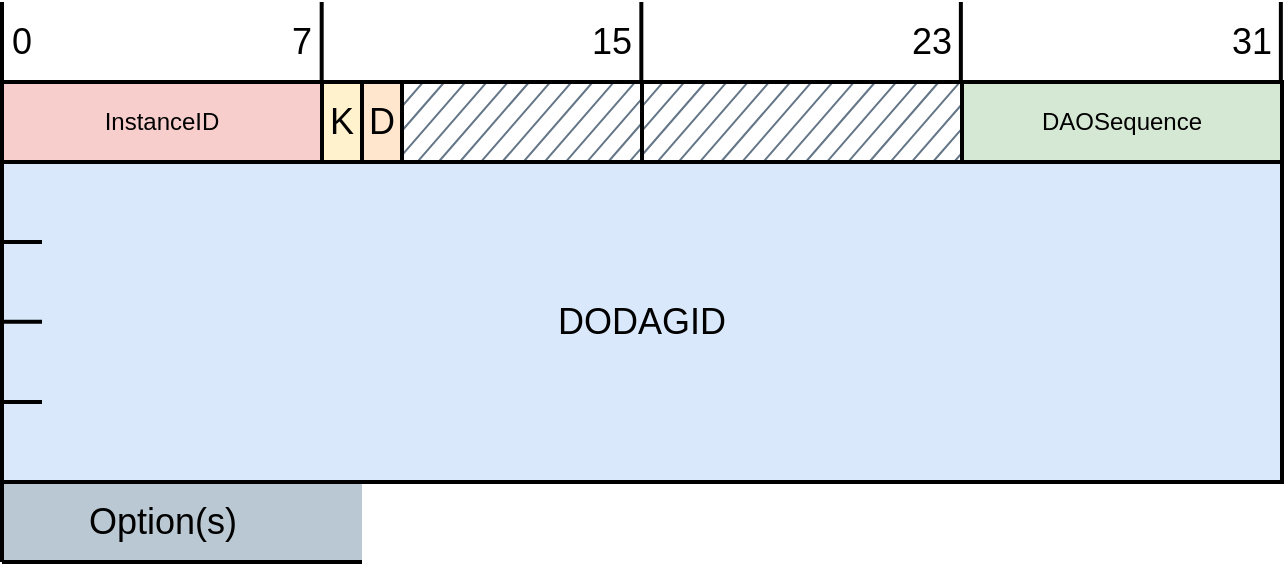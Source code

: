 <mxfile version="14.6.13" type="device"><diagram id="SKySmaGi_s5T-iEB7o5E" name="Page-1"><mxGraphModel dx="981" dy="581" grid="1" gridSize="10" guides="1" tooltips="1" connect="1" arrows="1" fold="1" page="1" pageScale="1" pageWidth="827" pageHeight="1169" math="0" shadow="0"><root><mxCell id="0"/><mxCell id="1" parent="0"/><mxCell id="dtuG5pqq0NsG24SgeucP-1" value="&lt;font style=&quot;font-size: 18px&quot;&gt;K&lt;/font&gt;" style="rounded=0;whiteSpace=wrap;html=1;fillColor=#fff2cc;strokeWidth=2;" vertex="1" parent="1"><mxGeometry x="200" y="360" width="20" height="40" as="geometry"/></mxCell><mxCell id="dtuG5pqq0NsG24SgeucP-3" value="&lt;font style=&quot;font-size: 18px&quot;&gt;D&lt;/font&gt;" style="rounded=0;whiteSpace=wrap;html=1;fillColor=#ffe6cc;strokeWidth=2;" vertex="1" parent="1"><mxGeometry x="220" y="360" width="20" height="40" as="geometry"/></mxCell><mxCell id="dtuG5pqq0NsG24SgeucP-5" value="InstanceID" style="whiteSpace=wrap;html=1;fillColor=#f8cecc;strokeWidth=2;" vertex="1" parent="1"><mxGeometry x="40" y="360" width="160" height="40" as="geometry"/></mxCell><mxCell id="dtuG5pqq0NsG24SgeucP-6" value="" style="whiteSpace=wrap;html=1;shadow=0;fontSize=18;fontColor=#ffffff;strokeWidth=2;fillColor=#647687;glass=0;sketch=1;fillWeight=-1;hachureGap=-1;jiggle=0;disableMultiStroke=0;disableMultiStrokeFill=0;fillStyle=hachure;curveFitting=0;" vertex="1" parent="1"><mxGeometry x="240" y="360" width="120" height="40" as="geometry"/></mxCell><mxCell id="dtuG5pqq0NsG24SgeucP-7" value="" style="whiteSpace=wrap;html=1;shadow=0;fontSize=18;fontColor=#ffffff;strokeWidth=2;fillColor=#647687;glass=0;sketch=1;fillWeight=-1;hachureGap=-1;jiggle=0;disableMultiStroke=0;disableMultiStrokeFill=0;fillStyle=hachure;curveFitting=0;" vertex="1" parent="1"><mxGeometry x="360" y="360" width="160" height="40" as="geometry"/></mxCell><mxCell id="dtuG5pqq0NsG24SgeucP-10" value="DAOSequence" style="whiteSpace=wrap;html=1;fillColor=#d5e8d4;strokeWidth=2;" vertex="1" parent="1"><mxGeometry x="520" y="360" width="160" height="40" as="geometry"/></mxCell><mxCell id="dtuG5pqq0NsG24SgeucP-13" value="" style="whiteSpace=wrap;html=1;fontSize=18;fillColor=#bac8d3;gradientColor=none;strokeWidth=2;strokeColor=none;" vertex="1" parent="1"><mxGeometry x="40" y="560" width="180" height="40" as="geometry"/></mxCell><mxCell id="dtuG5pqq0NsG24SgeucP-14" value="DODAGID" style="whiteSpace=wrap;html=1;fontSize=18;fillColor=#dae8fc;strokeWidth=2;" vertex="1" parent="1"><mxGeometry x="40" y="400" width="640" height="160" as="geometry"/></mxCell><mxCell id="dtuG5pqq0NsG24SgeucP-15" value="" style="endArrow=none;html=1;fontSize=18;entryX=0;entryY=1;entryDx=0;entryDy=0;strokeWidth=2;" edge="1" parent="1" target="dtuG5pqq0NsG24SgeucP-14"><mxGeometry width="50" height="50" relative="1" as="geometry"><mxPoint x="40" y="600" as="sourcePoint"/><mxPoint x="440" y="490" as="targetPoint"/></mxGeometry></mxCell><mxCell id="dtuG5pqq0NsG24SgeucP-16" value="" style="endArrow=none;html=1;fontSize=18;startArrow=none;strokeWidth=2;" edge="1" parent="1"><mxGeometry width="50" height="50" relative="1" as="geometry"><mxPoint x="200" y="600" as="sourcePoint"/><mxPoint x="200" y="600" as="targetPoint"/></mxGeometry></mxCell><mxCell id="dtuG5pqq0NsG24SgeucP-17" value="" style="endArrow=none;html=1;fontSize=18;strokeWidth=2;" edge="1" parent="1"><mxGeometry width="50" height="50" relative="1" as="geometry"><mxPoint x="40" y="600" as="sourcePoint"/><mxPoint x="40" y="600" as="targetPoint"/></mxGeometry></mxCell><mxCell id="dtuG5pqq0NsG24SgeucP-18" value="Option(s)" style="text;html=1;align=center;verticalAlign=middle;resizable=0;points=[];autosize=1;fontSize=18;strokeWidth=2;" vertex="1" parent="1"><mxGeometry x="75" y="565" width="90" height="30" as="geometry"/></mxCell><mxCell id="dtuG5pqq0NsG24SgeucP-19" value="" style="endArrow=none;html=1;fontSize=18;strokeWidth=2;" edge="1" parent="1"><mxGeometry width="50" height="50" relative="1" as="geometry"><mxPoint x="40" y="600" as="sourcePoint"/><mxPoint x="220" y="600" as="targetPoint"/></mxGeometry></mxCell><mxCell id="dtuG5pqq0NsG24SgeucP-20" value="" style="endArrow=none;html=1;exitX=0;exitY=0.25;exitDx=0;exitDy=0;entryX=1;entryY=1;entryDx=0;entryDy=0;strokeWidth=2;" edge="1" parent="1" source="dtuG5pqq0NsG24SgeucP-14"><mxGeometry width="50" height="50" relative="1" as="geometry"><mxPoint x="230" y="520" as="sourcePoint"/><mxPoint x="60" y="440" as="targetPoint"/></mxGeometry></mxCell><mxCell id="dtuG5pqq0NsG24SgeucP-21" value="" style="endArrow=none;html=1;exitX=0;exitY=0.25;exitDx=0;exitDy=0;entryX=1;entryY=1;entryDx=0;entryDy=0;strokeWidth=2;" edge="1" parent="1"><mxGeometry width="50" height="50" relative="1" as="geometry"><mxPoint x="40" y="479.93" as="sourcePoint"/><mxPoint x="60" y="479.93" as="targetPoint"/></mxGeometry></mxCell><mxCell id="dtuG5pqq0NsG24SgeucP-22" value="" style="endArrow=none;html=1;exitX=0;exitY=0.25;exitDx=0;exitDy=0;entryX=1;entryY=1;entryDx=0;entryDy=0;strokeWidth=2;" edge="1" parent="1"><mxGeometry width="50" height="50" relative="1" as="geometry"><mxPoint x="40" y="520" as="sourcePoint"/><mxPoint x="60" y="520" as="targetPoint"/></mxGeometry></mxCell><mxCell id="dtuG5pqq0NsG24SgeucP-23" value="" style="endArrow=none;html=1;exitX=0;exitY=0;exitDx=0;exitDy=0;strokeWidth=2;" edge="1" parent="1"><mxGeometry width="50" height="50" relative="1" as="geometry"><mxPoint x="40" y="360" as="sourcePoint"/><mxPoint x="40" y="320" as="targetPoint"/></mxGeometry></mxCell><mxCell id="dtuG5pqq0NsG24SgeucP-24" value="" style="endArrow=none;html=1;exitX=0;exitY=0;exitDx=0;exitDy=0;strokeWidth=2;" edge="1" parent="1"><mxGeometry width="50" height="50" relative="1" as="geometry"><mxPoint x="199.84" y="360" as="sourcePoint"/><mxPoint x="199.84" y="320" as="targetPoint"/></mxGeometry></mxCell><mxCell id="dtuG5pqq0NsG24SgeucP-25" value="" style="endArrow=none;html=1;exitX=0;exitY=0;exitDx=0;exitDy=0;strokeWidth=2;" edge="1" parent="1"><mxGeometry width="50" height="50" relative="1" as="geometry"><mxPoint x="359.67" y="360" as="sourcePoint"/><mxPoint x="359.67" y="320" as="targetPoint"/></mxGeometry></mxCell><mxCell id="dtuG5pqq0NsG24SgeucP-26" value="" style="endArrow=none;html=1;exitX=0;exitY=0;exitDx=0;exitDy=0;strokeWidth=2;" edge="1" parent="1"><mxGeometry width="50" height="50" relative="1" as="geometry"><mxPoint x="519.43" y="360" as="sourcePoint"/><mxPoint x="519.43" y="320" as="targetPoint"/></mxGeometry></mxCell><mxCell id="dtuG5pqq0NsG24SgeucP-27" value="" style="endArrow=none;html=1;exitX=0;exitY=0;exitDx=0;exitDy=0;strokeWidth=2;" edge="1" parent="1"><mxGeometry width="50" height="50" relative="1" as="geometry"><mxPoint x="679.43" y="360" as="sourcePoint"/><mxPoint x="679.43" y="320" as="targetPoint"/></mxGeometry></mxCell><mxCell id="dtuG5pqq0NsG24SgeucP-28" value="0" style="whiteSpace=wrap;html=1;fontSize=18;strokeWidth=2;fillColor=none;strokeColor=none;" vertex="1" parent="1"><mxGeometry x="40" y="320" width="20" height="40" as="geometry"/></mxCell><mxCell id="dtuG5pqq0NsG24SgeucP-29" value="7" style="whiteSpace=wrap;html=1;fontSize=18;strokeWidth=2;fillColor=none;strokeColor=none;" vertex="1" parent="1"><mxGeometry x="180" y="320" width="20" height="40" as="geometry"/></mxCell><mxCell id="dtuG5pqq0NsG24SgeucP-30" value="15" style="whiteSpace=wrap;html=1;fontSize=18;strokeWidth=2;fillColor=none;strokeColor=none;" vertex="1" parent="1"><mxGeometry x="330" y="320" width="30" height="40" as="geometry"/></mxCell><mxCell id="dtuG5pqq0NsG24SgeucP-31" value="23" style="whiteSpace=wrap;html=1;fontSize=18;strokeWidth=2;fillColor=none;strokeColor=none;" vertex="1" parent="1"><mxGeometry x="490" y="320" width="30" height="40" as="geometry"/></mxCell><mxCell id="dtuG5pqq0NsG24SgeucP-32" value="31" style="whiteSpace=wrap;html=1;fontSize=18;strokeWidth=2;fillColor=none;strokeColor=none;" vertex="1" parent="1"><mxGeometry x="650" y="320" width="30" height="40" as="geometry"/></mxCell></root></mxGraphModel></diagram></mxfile>